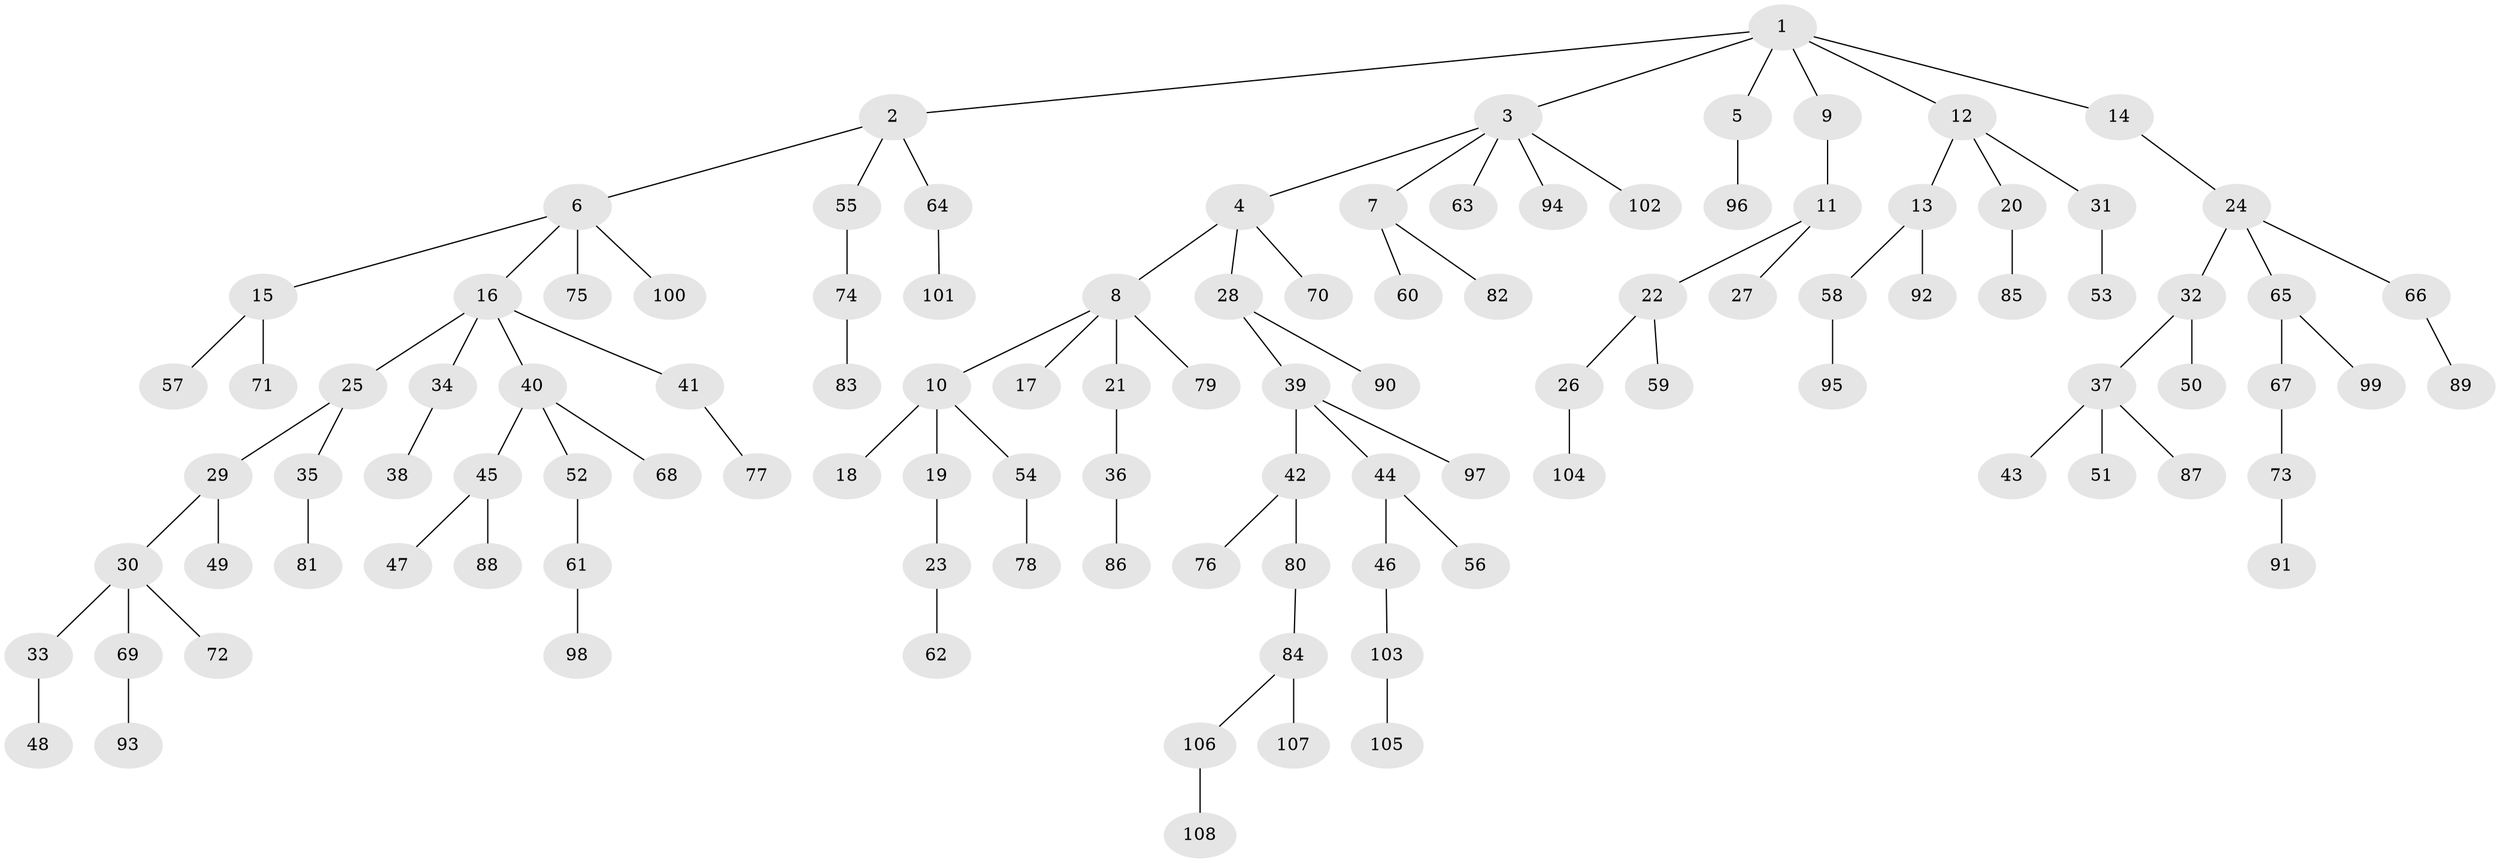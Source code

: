 // coarse degree distribution, {6: 0.013157894736842105, 4: 0.07894736842105263, 5: 0.02631578947368421, 3: 0.11842105263157894, 1: 0.4342105263157895, 2: 0.32894736842105265}
// Generated by graph-tools (version 1.1) at 2025/52/03/04/25 22:52:00]
// undirected, 108 vertices, 107 edges
graph export_dot {
  node [color=gray90,style=filled];
  1;
  2;
  3;
  4;
  5;
  6;
  7;
  8;
  9;
  10;
  11;
  12;
  13;
  14;
  15;
  16;
  17;
  18;
  19;
  20;
  21;
  22;
  23;
  24;
  25;
  26;
  27;
  28;
  29;
  30;
  31;
  32;
  33;
  34;
  35;
  36;
  37;
  38;
  39;
  40;
  41;
  42;
  43;
  44;
  45;
  46;
  47;
  48;
  49;
  50;
  51;
  52;
  53;
  54;
  55;
  56;
  57;
  58;
  59;
  60;
  61;
  62;
  63;
  64;
  65;
  66;
  67;
  68;
  69;
  70;
  71;
  72;
  73;
  74;
  75;
  76;
  77;
  78;
  79;
  80;
  81;
  82;
  83;
  84;
  85;
  86;
  87;
  88;
  89;
  90;
  91;
  92;
  93;
  94;
  95;
  96;
  97;
  98;
  99;
  100;
  101;
  102;
  103;
  104;
  105;
  106;
  107;
  108;
  1 -- 2;
  1 -- 3;
  1 -- 5;
  1 -- 9;
  1 -- 12;
  1 -- 14;
  2 -- 6;
  2 -- 55;
  2 -- 64;
  3 -- 4;
  3 -- 7;
  3 -- 63;
  3 -- 94;
  3 -- 102;
  4 -- 8;
  4 -- 28;
  4 -- 70;
  5 -- 96;
  6 -- 15;
  6 -- 16;
  6 -- 75;
  6 -- 100;
  7 -- 60;
  7 -- 82;
  8 -- 10;
  8 -- 17;
  8 -- 21;
  8 -- 79;
  9 -- 11;
  10 -- 18;
  10 -- 19;
  10 -- 54;
  11 -- 22;
  11 -- 27;
  12 -- 13;
  12 -- 20;
  12 -- 31;
  13 -- 58;
  13 -- 92;
  14 -- 24;
  15 -- 57;
  15 -- 71;
  16 -- 25;
  16 -- 34;
  16 -- 40;
  16 -- 41;
  19 -- 23;
  20 -- 85;
  21 -- 36;
  22 -- 26;
  22 -- 59;
  23 -- 62;
  24 -- 32;
  24 -- 65;
  24 -- 66;
  25 -- 29;
  25 -- 35;
  26 -- 104;
  28 -- 39;
  28 -- 90;
  29 -- 30;
  29 -- 49;
  30 -- 33;
  30 -- 69;
  30 -- 72;
  31 -- 53;
  32 -- 37;
  32 -- 50;
  33 -- 48;
  34 -- 38;
  35 -- 81;
  36 -- 86;
  37 -- 43;
  37 -- 51;
  37 -- 87;
  39 -- 42;
  39 -- 44;
  39 -- 97;
  40 -- 45;
  40 -- 52;
  40 -- 68;
  41 -- 77;
  42 -- 76;
  42 -- 80;
  44 -- 46;
  44 -- 56;
  45 -- 47;
  45 -- 88;
  46 -- 103;
  52 -- 61;
  54 -- 78;
  55 -- 74;
  58 -- 95;
  61 -- 98;
  64 -- 101;
  65 -- 67;
  65 -- 99;
  66 -- 89;
  67 -- 73;
  69 -- 93;
  73 -- 91;
  74 -- 83;
  80 -- 84;
  84 -- 106;
  84 -- 107;
  103 -- 105;
  106 -- 108;
}
